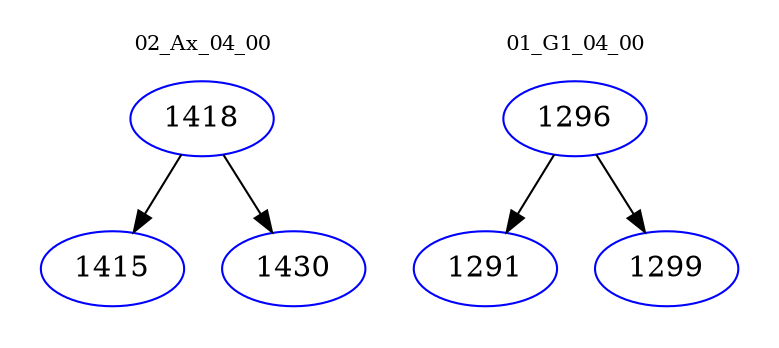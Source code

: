digraph{
subgraph cluster_0 {
color = white
label = "02_Ax_04_00";
fontsize=10;
T0_1418 [label="1418", color="blue"]
T0_1418 -> T0_1415 [color="black"]
T0_1415 [label="1415", color="blue"]
T0_1418 -> T0_1430 [color="black"]
T0_1430 [label="1430", color="blue"]
}
subgraph cluster_1 {
color = white
label = "01_G1_04_00";
fontsize=10;
T1_1296 [label="1296", color="blue"]
T1_1296 -> T1_1291 [color="black"]
T1_1291 [label="1291", color="blue"]
T1_1296 -> T1_1299 [color="black"]
T1_1299 [label="1299", color="blue"]
}
}
